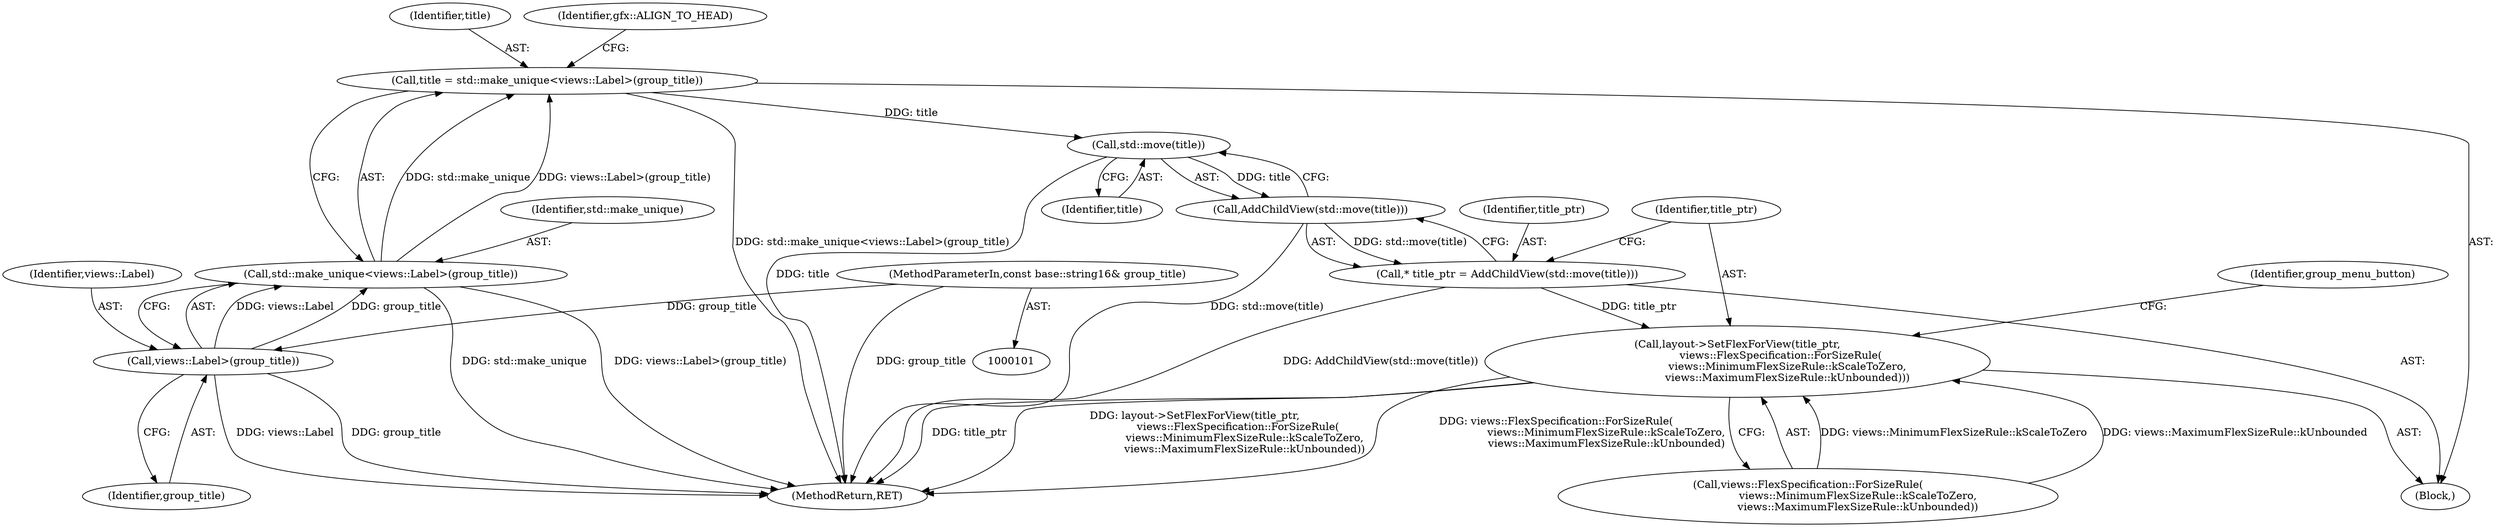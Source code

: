 digraph "1_Chrome_45d901b56f578a74b19ba0d10fa5c4c467f19303_1@API" {
"1000131" [label="(Call,std::move(title))"];
"1000116" [label="(Call,title = std::make_unique<views::Label>(group_title))"];
"1000118" [label="(Call,std::make_unique<views::Label>(group_title))"];
"1000120" [label="(Call,views::Label>(group_title))"];
"1000102" [label="(MethodParameterIn,const base::string16& group_title)"];
"1000130" [label="(Call,AddChildView(std::move(title)))"];
"1000128" [label="(Call,* title_ptr = AddChildView(std::move(title)))"];
"1000133" [label="(Call,layout->SetFlexForView(title_ptr,\n                          views::FlexSpecification::ForSizeRule(\n                              views::MinimumFlexSizeRule::kScaleToZero,\n                              views::MaximumFlexSizeRule::kUnbounded)))"];
"1000118" [label="(Call,std::make_unique<views::Label>(group_title))"];
"1000149" [label="(MethodReturn,RET)"];
"1000130" [label="(Call,AddChildView(std::move(title)))"];
"1000129" [label="(Identifier,title_ptr)"];
"1000119" [label="(Identifier,std::make_unique)"];
"1000132" [label="(Identifier,title)"];
"1000120" [label="(Call,views::Label>(group_title))"];
"1000103" [label="(Block,)"];
"1000134" [label="(Identifier,title_ptr)"];
"1000122" [label="(Identifier,group_title)"];
"1000140" [label="(Identifier,group_menu_button)"];
"1000102" [label="(MethodParameterIn,const base::string16& group_title)"];
"1000117" [label="(Identifier,title)"];
"1000135" [label="(Call,views::FlexSpecification::ForSizeRule(\n                              views::MinimumFlexSizeRule::kScaleToZero,\n                              views::MaximumFlexSizeRule::kUnbounded))"];
"1000124" [label="(Identifier,gfx::ALIGN_TO_HEAD)"];
"1000128" [label="(Call,* title_ptr = AddChildView(std::move(title)))"];
"1000116" [label="(Call,title = std::make_unique<views::Label>(group_title))"];
"1000133" [label="(Call,layout->SetFlexForView(title_ptr,\n                          views::FlexSpecification::ForSizeRule(\n                              views::MinimumFlexSizeRule::kScaleToZero,\n                              views::MaximumFlexSizeRule::kUnbounded)))"];
"1000131" [label="(Call,std::move(title))"];
"1000121" [label="(Identifier,views::Label)"];
"1000131" -> "1000130"  [label="AST: "];
"1000131" -> "1000132"  [label="CFG: "];
"1000132" -> "1000131"  [label="AST: "];
"1000130" -> "1000131"  [label="CFG: "];
"1000131" -> "1000149"  [label="DDG: title"];
"1000131" -> "1000130"  [label="DDG: title"];
"1000116" -> "1000131"  [label="DDG: title"];
"1000116" -> "1000103"  [label="AST: "];
"1000116" -> "1000118"  [label="CFG: "];
"1000117" -> "1000116"  [label="AST: "];
"1000118" -> "1000116"  [label="AST: "];
"1000124" -> "1000116"  [label="CFG: "];
"1000116" -> "1000149"  [label="DDG: std::make_unique<views::Label>(group_title)"];
"1000118" -> "1000116"  [label="DDG: std::make_unique"];
"1000118" -> "1000116"  [label="DDG: views::Label>(group_title)"];
"1000118" -> "1000120"  [label="CFG: "];
"1000119" -> "1000118"  [label="AST: "];
"1000120" -> "1000118"  [label="AST: "];
"1000118" -> "1000149"  [label="DDG: std::make_unique"];
"1000118" -> "1000149"  [label="DDG: views::Label>(group_title)"];
"1000120" -> "1000118"  [label="DDG: views::Label"];
"1000120" -> "1000118"  [label="DDG: group_title"];
"1000120" -> "1000122"  [label="CFG: "];
"1000121" -> "1000120"  [label="AST: "];
"1000122" -> "1000120"  [label="AST: "];
"1000120" -> "1000149"  [label="DDG: views::Label"];
"1000120" -> "1000149"  [label="DDG: group_title"];
"1000102" -> "1000120"  [label="DDG: group_title"];
"1000102" -> "1000101"  [label="AST: "];
"1000102" -> "1000149"  [label="DDG: group_title"];
"1000130" -> "1000128"  [label="AST: "];
"1000128" -> "1000130"  [label="CFG: "];
"1000130" -> "1000149"  [label="DDG: std::move(title)"];
"1000130" -> "1000128"  [label="DDG: std::move(title)"];
"1000128" -> "1000103"  [label="AST: "];
"1000129" -> "1000128"  [label="AST: "];
"1000134" -> "1000128"  [label="CFG: "];
"1000128" -> "1000149"  [label="DDG: AddChildView(std::move(title))"];
"1000128" -> "1000133"  [label="DDG: title_ptr"];
"1000133" -> "1000103"  [label="AST: "];
"1000133" -> "1000135"  [label="CFG: "];
"1000134" -> "1000133"  [label="AST: "];
"1000135" -> "1000133"  [label="AST: "];
"1000140" -> "1000133"  [label="CFG: "];
"1000133" -> "1000149"  [label="DDG: title_ptr"];
"1000133" -> "1000149"  [label="DDG: layout->SetFlexForView(title_ptr,\n                          views::FlexSpecification::ForSizeRule(\n                              views::MinimumFlexSizeRule::kScaleToZero,\n                              views::MaximumFlexSizeRule::kUnbounded))"];
"1000133" -> "1000149"  [label="DDG: views::FlexSpecification::ForSizeRule(\n                              views::MinimumFlexSizeRule::kScaleToZero,\n                              views::MaximumFlexSizeRule::kUnbounded)"];
"1000135" -> "1000133"  [label="DDG: views::MinimumFlexSizeRule::kScaleToZero"];
"1000135" -> "1000133"  [label="DDG: views::MaximumFlexSizeRule::kUnbounded"];
}
